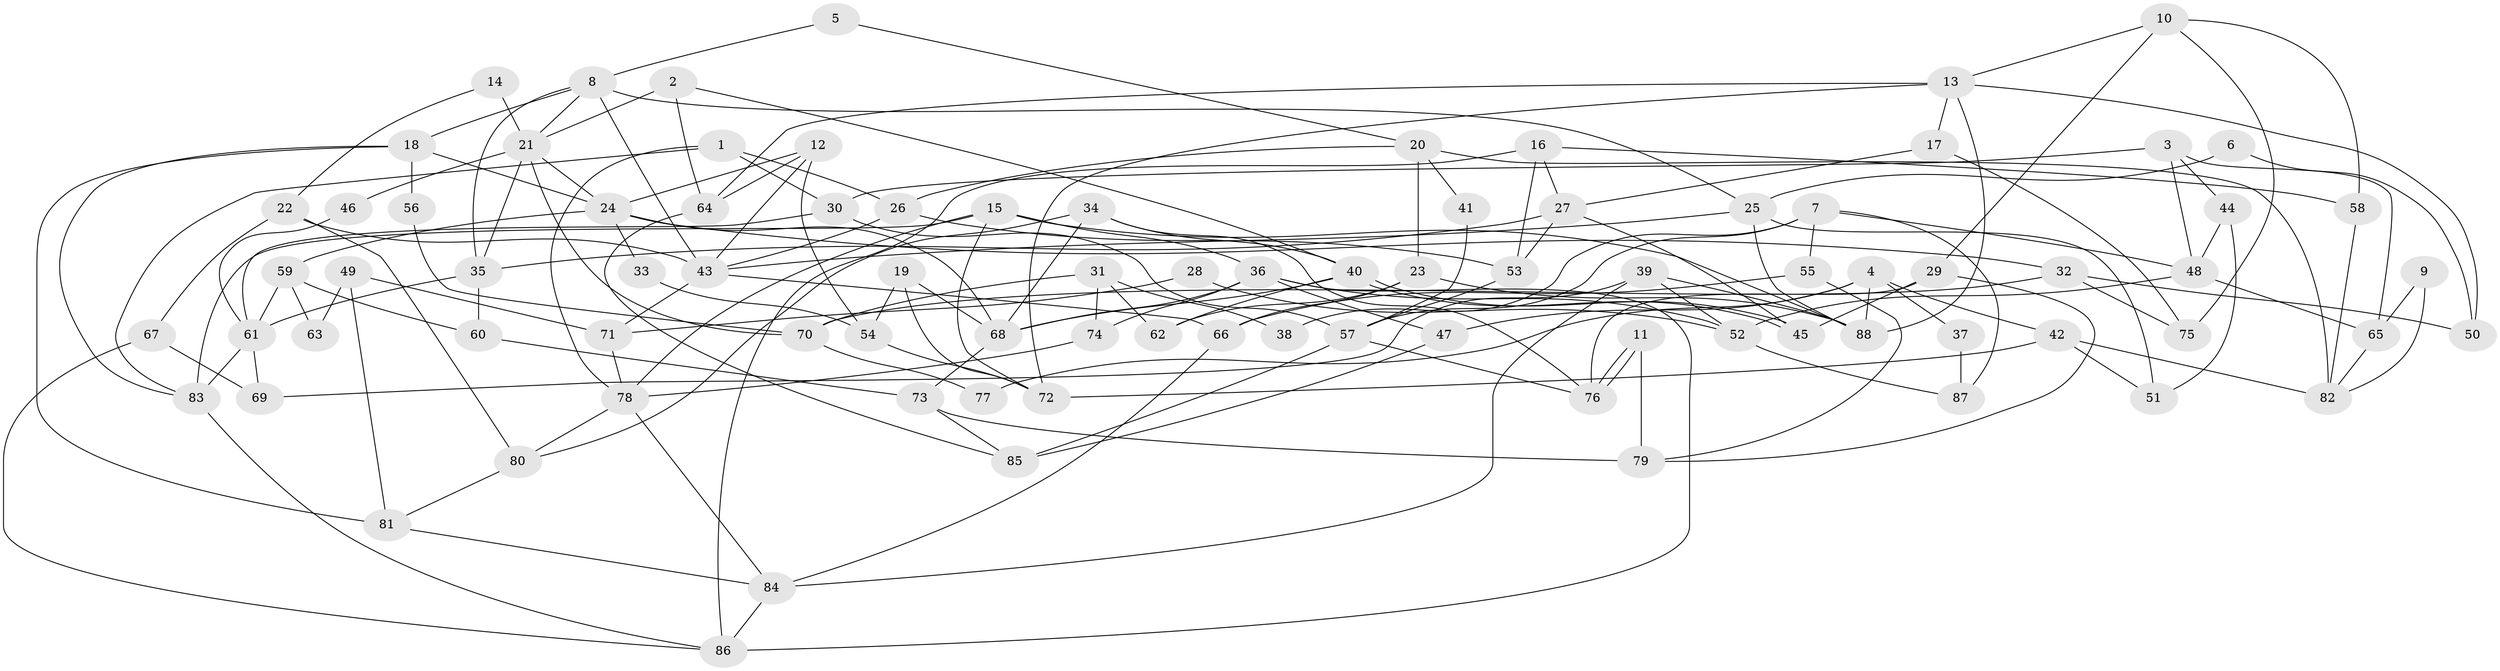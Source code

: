 // Generated by graph-tools (version 1.1) at 2025/26/03/09/25 03:26:12]
// undirected, 88 vertices, 176 edges
graph export_dot {
graph [start="1"]
  node [color=gray90,style=filled];
  1;
  2;
  3;
  4;
  5;
  6;
  7;
  8;
  9;
  10;
  11;
  12;
  13;
  14;
  15;
  16;
  17;
  18;
  19;
  20;
  21;
  22;
  23;
  24;
  25;
  26;
  27;
  28;
  29;
  30;
  31;
  32;
  33;
  34;
  35;
  36;
  37;
  38;
  39;
  40;
  41;
  42;
  43;
  44;
  45;
  46;
  47;
  48;
  49;
  50;
  51;
  52;
  53;
  54;
  55;
  56;
  57;
  58;
  59;
  60;
  61;
  62;
  63;
  64;
  65;
  66;
  67;
  68;
  69;
  70;
  71;
  72;
  73;
  74;
  75;
  76;
  77;
  78;
  79;
  80;
  81;
  82;
  83;
  84;
  85;
  86;
  87;
  88;
  1 -- 78;
  1 -- 30;
  1 -- 26;
  1 -- 83;
  2 -- 21;
  2 -- 40;
  2 -- 64;
  3 -- 48;
  3 -- 30;
  3 -- 44;
  3 -- 65;
  4 -- 88;
  4 -- 47;
  4 -- 37;
  4 -- 42;
  4 -- 77;
  5 -- 20;
  5 -- 8;
  6 -- 50;
  6 -- 25;
  7 -- 48;
  7 -- 57;
  7 -- 38;
  7 -- 55;
  7 -- 87;
  8 -- 43;
  8 -- 25;
  8 -- 18;
  8 -- 21;
  8 -- 35;
  9 -- 82;
  9 -- 65;
  10 -- 29;
  10 -- 13;
  10 -- 58;
  10 -- 75;
  11 -- 76;
  11 -- 76;
  11 -- 79;
  12 -- 24;
  12 -- 64;
  12 -- 43;
  12 -- 54;
  13 -- 64;
  13 -- 88;
  13 -- 17;
  13 -- 50;
  13 -- 72;
  14 -- 21;
  14 -- 22;
  15 -- 78;
  15 -- 83;
  15 -- 36;
  15 -- 72;
  15 -- 88;
  16 -- 86;
  16 -- 53;
  16 -- 27;
  16 -- 58;
  17 -- 27;
  17 -- 75;
  18 -- 24;
  18 -- 56;
  18 -- 81;
  18 -- 83;
  19 -- 72;
  19 -- 54;
  19 -- 68;
  20 -- 26;
  20 -- 82;
  20 -- 23;
  20 -- 41;
  21 -- 35;
  21 -- 24;
  21 -- 46;
  21 -- 70;
  22 -- 43;
  22 -- 80;
  22 -- 67;
  23 -- 88;
  23 -- 62;
  23 -- 66;
  24 -- 68;
  24 -- 32;
  24 -- 33;
  24 -- 59;
  25 -- 88;
  25 -- 51;
  25 -- 43;
  26 -- 43;
  26 -- 53;
  27 -- 45;
  27 -- 35;
  27 -- 53;
  28 -- 52;
  28 -- 71;
  29 -- 79;
  29 -- 76;
  29 -- 45;
  30 -- 57;
  30 -- 61;
  31 -- 62;
  31 -- 70;
  31 -- 38;
  31 -- 74;
  32 -- 75;
  32 -- 50;
  32 -- 70;
  33 -- 54;
  34 -- 40;
  34 -- 80;
  34 -- 68;
  34 -- 76;
  35 -- 60;
  35 -- 61;
  36 -- 68;
  36 -- 47;
  36 -- 52;
  36 -- 74;
  36 -- 86;
  37 -- 87;
  39 -- 69;
  39 -- 84;
  39 -- 52;
  39 -- 88;
  40 -- 68;
  40 -- 45;
  40 -- 45;
  40 -- 62;
  41 -- 57;
  42 -- 72;
  42 -- 51;
  42 -- 82;
  43 -- 66;
  43 -- 71;
  44 -- 48;
  44 -- 51;
  46 -- 61;
  47 -- 85;
  48 -- 52;
  48 -- 65;
  49 -- 81;
  49 -- 71;
  49 -- 63;
  52 -- 87;
  53 -- 57;
  54 -- 72;
  55 -- 66;
  55 -- 79;
  56 -- 70;
  57 -- 76;
  57 -- 85;
  58 -- 82;
  59 -- 61;
  59 -- 60;
  59 -- 63;
  60 -- 73;
  61 -- 83;
  61 -- 69;
  64 -- 85;
  65 -- 82;
  66 -- 84;
  67 -- 86;
  67 -- 69;
  68 -- 73;
  70 -- 77;
  71 -- 78;
  73 -- 79;
  73 -- 85;
  74 -- 78;
  78 -- 84;
  78 -- 80;
  80 -- 81;
  81 -- 84;
  83 -- 86;
  84 -- 86;
}
